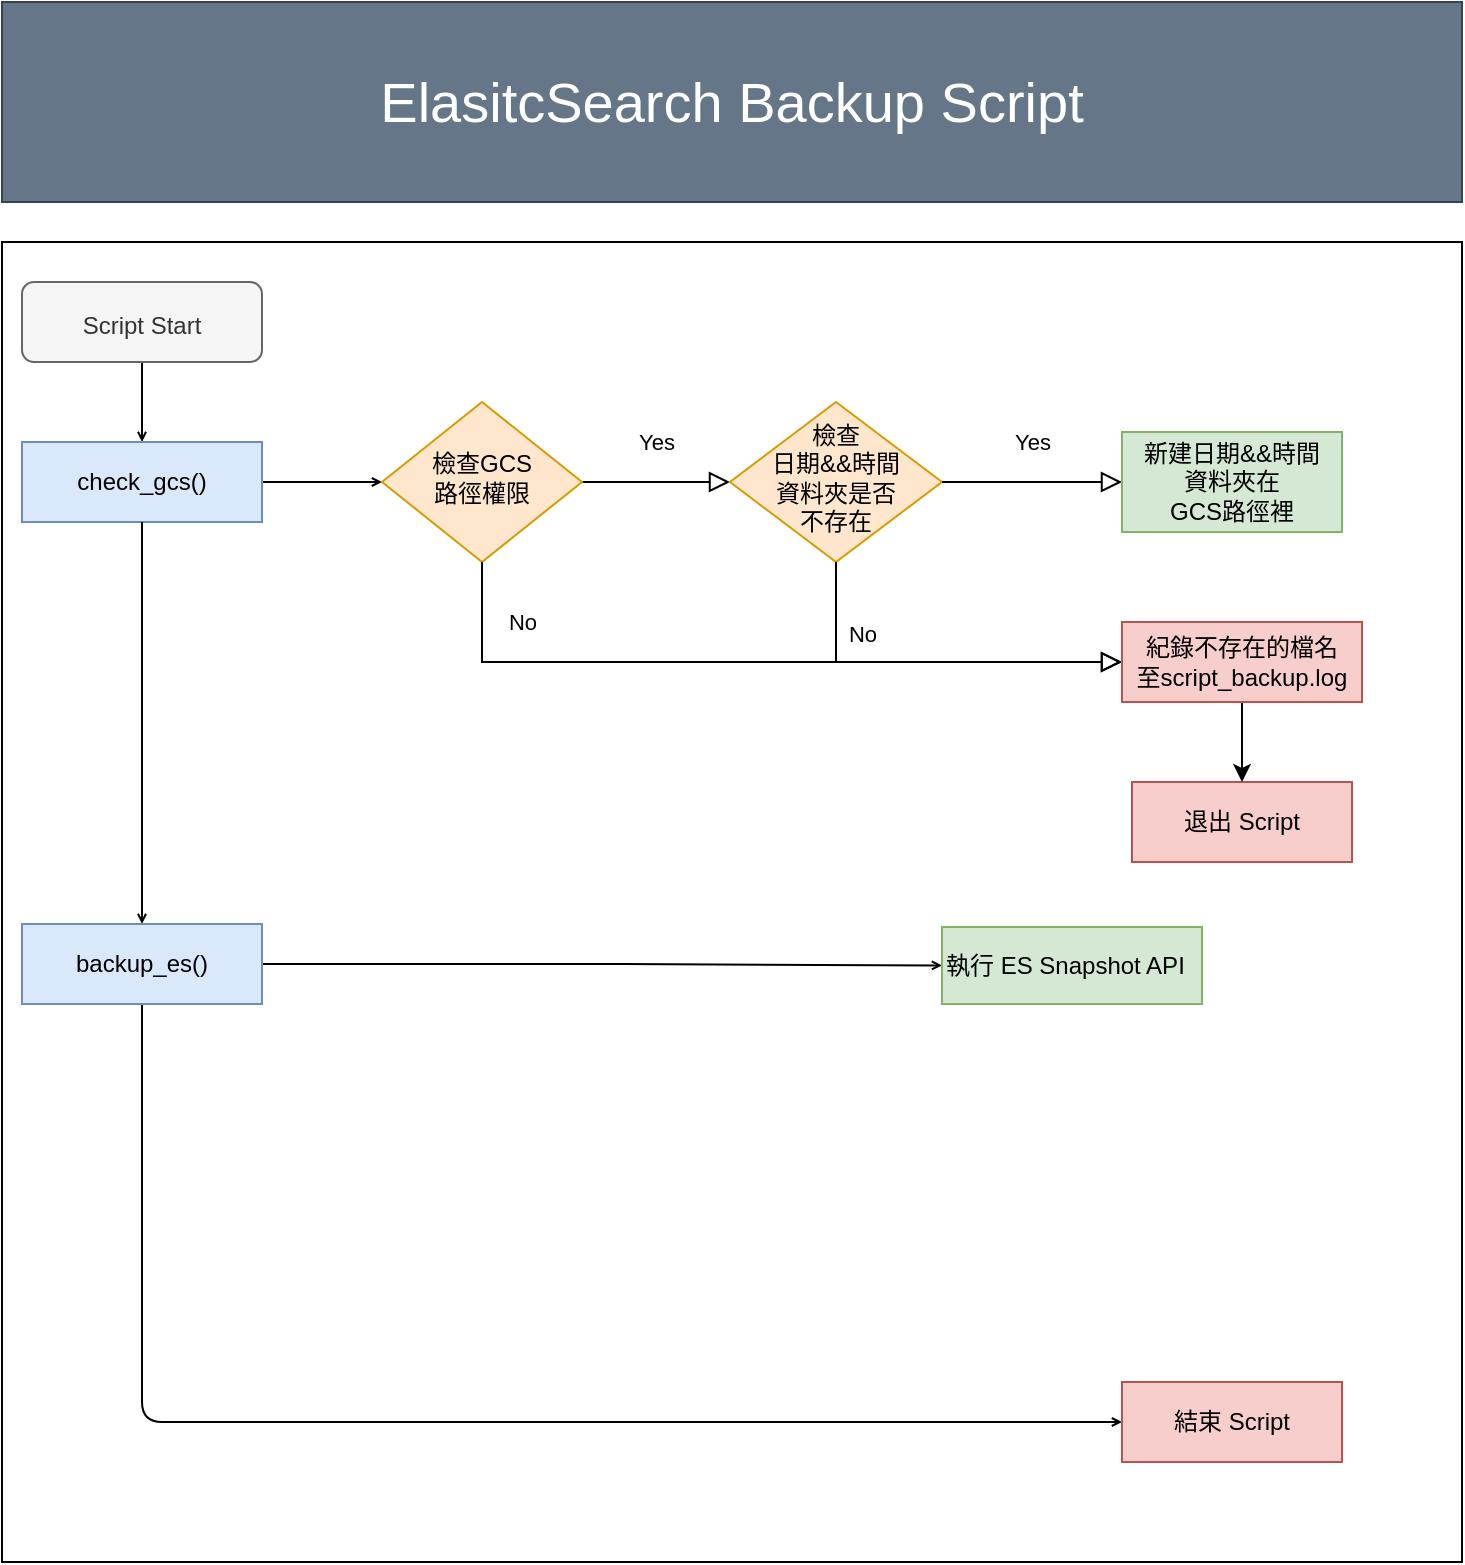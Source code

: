 <mxfile version="20.2.2" type="device"><diagram id="C5RBs43oDa-KdzZeNtuy" name="Page-1"><mxGraphModel dx="1422" dy="914" grid="1" gridSize="10" guides="1" tooltips="1" connect="1" arrows="1" fold="1" page="1" pageScale="1" pageWidth="827" pageHeight="1169" math="0" shadow="0"><root><mxCell id="WIyWlLk6GJQsqaUBKTNV-0"/><mxCell id="WIyWlLk6GJQsqaUBKTNV-1" parent="WIyWlLk6GJQsqaUBKTNV-0"/><mxCell id="GR00iF3HD8nsuw-ppYai-41" value="" style="rounded=0;whiteSpace=wrap;html=1;fontSize=16;" parent="WIyWlLk6GJQsqaUBKTNV-1" vertex="1"><mxGeometry x="50" y="130" width="730" height="660" as="geometry"/></mxCell><mxCell id="GR00iF3HD8nsuw-ppYai-0" value="&lt;font style=&quot;font-size: 28px;&quot;&gt;ElasitcSearch Backup Script&lt;/font&gt;" style="text;html=1;align=center;verticalAlign=middle;whiteSpace=wrap;rounded=0;fillColor=#647687;fontColor=#ffffff;strokeColor=#314354;" parent="WIyWlLk6GJQsqaUBKTNV-1" vertex="1"><mxGeometry x="50" y="10" width="730" height="100" as="geometry"/></mxCell><mxCell id="GR00iF3HD8nsuw-ppYai-8" style="edgeStyle=orthogonalEdgeStyle;jumpSize=2;orthogonalLoop=1;jettySize=auto;html=1;entryX=0.5;entryY=0;entryDx=0;entryDy=0;fontSize=12;endArrow=open;startSize=5;endSize=3;" parent="WIyWlLk6GJQsqaUBKTNV-1" source="GR00iF3HD8nsuw-ppYai-2" target="GR00iF3HD8nsuw-ppYai-3" edge="1"><mxGeometry relative="1" as="geometry"/></mxCell><mxCell id="GR00iF3HD8nsuw-ppYai-2" value="&lt;span style=&quot;font-size: 12px;&quot;&gt;Script Start&lt;/span&gt;" style="rounded=1;whiteSpace=wrap;html=1;fontSize=16;fillColor=#f5f5f5;fontColor=#333333;strokeColor=#666666;" parent="WIyWlLk6GJQsqaUBKTNV-1" vertex="1"><mxGeometry x="60" y="150" width="120" height="40" as="geometry"/></mxCell><mxCell id="GR00iF3HD8nsuw-ppYai-12" style="edgeStyle=orthogonalEdgeStyle;jumpSize=2;orthogonalLoop=1;jettySize=auto;html=1;entryX=0;entryY=0.5;entryDx=0;entryDy=0;fontSize=12;endArrow=open;startSize=5;endSize=3;" parent="WIyWlLk6GJQsqaUBKTNV-1" source="GR00iF3HD8nsuw-ppYai-3" target="GR00iF3HD8nsuw-ppYai-15" edge="1"><mxGeometry relative="1" as="geometry"><mxPoint x="264" y="250" as="targetPoint"/></mxGeometry></mxCell><mxCell id="GR00iF3HD8nsuw-ppYai-3" value="check_gcs()" style="rounded=0;whiteSpace=wrap;html=1;fontSize=12;glass=0;strokeWidth=1;shadow=0;fillColor=#dae8fc;strokeColor=#6c8ebf;" parent="WIyWlLk6GJQsqaUBKTNV-1" vertex="1"><mxGeometry x="60" y="230" width="120" height="40" as="geometry"/></mxCell><mxCell id="GR00iF3HD8nsuw-ppYai-11" value="Yes" style="rounded=0;html=1;jettySize=auto;orthogonalLoop=1;fontSize=11;endArrow=block;endFill=0;endSize=8;strokeWidth=1;shadow=0;labelBackgroundColor=none;edgeStyle=orthogonalEdgeStyle;exitX=1;exitY=0.5;exitDx=0;exitDy=0;startSize=6;entryX=0;entryY=0.5;entryDx=0;entryDy=0;" parent="WIyWlLk6GJQsqaUBKTNV-1" source="GR00iF3HD8nsuw-ppYai-15" target="GR00iF3HD8nsuw-ppYai-16" edge="1"><mxGeometry y="20" relative="1" as="geometry"><mxPoint as="offset"/><mxPoint x="390" y="250" as="sourcePoint"/><mxPoint x="420" y="250" as="targetPoint"/><Array as="points"/></mxGeometry></mxCell><mxCell id="GR00iF3HD8nsuw-ppYai-15" value="檢查GCS&lt;br&gt;路徑權限" style="rhombus;whiteSpace=wrap;html=1;shadow=0;fontFamily=Helvetica;fontSize=12;align=center;strokeWidth=1;spacing=6;spacingTop=-4;rounded=0;fillColor=#ffe6cc;strokeColor=#d79b00;" parent="WIyWlLk6GJQsqaUBKTNV-1" vertex="1"><mxGeometry x="240" y="210" width="100" height="80" as="geometry"/></mxCell><mxCell id="GR00iF3HD8nsuw-ppYai-16" value="檢查&lt;br&gt;日期&amp;amp;&amp;amp;時間&lt;br&gt;資料夾是否&lt;br&gt;不存在" style="rhombus;whiteSpace=wrap;html=1;shadow=0;fontFamily=Helvetica;fontSize=12;align=center;strokeWidth=1;spacing=6;spacingTop=-4;rounded=0;fillColor=#ffe6cc;strokeColor=#d79b00;" parent="WIyWlLk6GJQsqaUBKTNV-1" vertex="1"><mxGeometry x="414" y="210" width="106" height="80" as="geometry"/></mxCell><mxCell id="GR00iF3HD8nsuw-ppYai-18" value="Yes" style="rounded=0;html=1;jettySize=auto;orthogonalLoop=1;fontSize=11;endArrow=block;endFill=0;endSize=8;strokeWidth=1;shadow=0;labelBackgroundColor=none;edgeStyle=orthogonalEdgeStyle;exitX=1;exitY=0.5;exitDx=0;exitDy=0;startSize=6;entryX=0;entryY=0.5;entryDx=0;entryDy=0;" parent="WIyWlLk6GJQsqaUBKTNV-1" source="GR00iF3HD8nsuw-ppYai-16" target="GR00iF3HD8nsuw-ppYai-20" edge="1"><mxGeometry y="20" relative="1" as="geometry"><mxPoint as="offset"/><mxPoint x="540" y="270" as="sourcePoint"/><mxPoint x="560" y="250" as="targetPoint"/><Array as="points"/></mxGeometry></mxCell><mxCell id="GR00iF3HD8nsuw-ppYai-20" value="新建日期&amp;amp;&amp;amp;時間&lt;br&gt;資料夾在&lt;br&gt;GCS路徑裡" style="rounded=0;whiteSpace=wrap;html=1;fontSize=12;glass=0;strokeWidth=1;shadow=0;fillColor=#d5e8d4;strokeColor=#82b366;" parent="WIyWlLk6GJQsqaUBKTNV-1" vertex="1"><mxGeometry x="610" y="225" width="110" height="50" as="geometry"/></mxCell><mxCell id="GR00iF3HD8nsuw-ppYai-24" style="edgeStyle=orthogonalEdgeStyle;jumpSize=2;orthogonalLoop=1;jettySize=auto;html=1;exitX=0.5;exitY=1;exitDx=0;exitDy=0;fontSize=12;endArrow=open;startSize=5;endSize=3;" parent="WIyWlLk6GJQsqaUBKTNV-1" source="GR00iF3HD8nsuw-ppYai-20" target="GR00iF3HD8nsuw-ppYai-20" edge="1"><mxGeometry relative="1" as="geometry"/></mxCell><mxCell id="GR00iF3HD8nsuw-ppYai-27" value="No" style="rounded=0;html=1;jettySize=auto;orthogonalLoop=1;fontSize=11;endArrow=block;endFill=0;endSize=8;strokeWidth=1;shadow=0;labelBackgroundColor=none;edgeStyle=orthogonalEdgeStyle;exitX=0.5;exitY=1;exitDx=0;exitDy=0;startSize=6;entryX=0;entryY=0.5;entryDx=0;entryDy=0;" parent="WIyWlLk6GJQsqaUBKTNV-1" source="GR00iF3HD8nsuw-ppYai-16" target="VaFvA5CQQOCcZQBG1F6T-1" edge="1"><mxGeometry x="-0.628" y="13" relative="1" as="geometry"><mxPoint as="offset"/><mxPoint x="201.5" y="360" as="sourcePoint"/><mxPoint x="610" y="370" as="targetPoint"/><Array as="points"><mxPoint x="467" y="340"/></Array></mxGeometry></mxCell><mxCell id="GR00iF3HD8nsuw-ppYai-28" value="No" style="rounded=0;html=1;jettySize=auto;orthogonalLoop=1;fontSize=11;endArrow=block;endFill=0;endSize=8;strokeWidth=1;shadow=0;labelBackgroundColor=none;edgeStyle=orthogonalEdgeStyle;exitX=0.5;exitY=1;exitDx=0;exitDy=0;startSize=6;entryX=0;entryY=0.5;entryDx=0;entryDy=0;" parent="WIyWlLk6GJQsqaUBKTNV-1" source="GR00iF3HD8nsuw-ppYai-15" target="VaFvA5CQQOCcZQBG1F6T-1" edge="1"><mxGeometry x="-0.622" y="20" relative="1" as="geometry"><mxPoint as="offset"/><mxPoint x="277" y="300" as="sourcePoint"/><mxPoint x="610" y="370" as="targetPoint"/><Array as="points"><mxPoint x="290" y="340"/></Array></mxGeometry></mxCell><mxCell id="GR00iF3HD8nsuw-ppYai-29" style="edgeStyle=orthogonalEdgeStyle;jumpSize=2;orthogonalLoop=1;jettySize=auto;html=1;entryX=0.5;entryY=0;entryDx=0;entryDy=0;fontSize=12;endArrow=open;startSize=5;endSize=3;exitX=0.5;exitY=1;exitDx=0;exitDy=0;" parent="WIyWlLk6GJQsqaUBKTNV-1" source="GR00iF3HD8nsuw-ppYai-3" target="GR00iF3HD8nsuw-ppYai-30" edge="1"><mxGeometry relative="1" as="geometry"><mxPoint x="120" y="390" as="sourcePoint"/></mxGeometry></mxCell><mxCell id="GR00iF3HD8nsuw-ppYai-32" style="edgeStyle=orthogonalEdgeStyle;jumpSize=2;orthogonalLoop=1;jettySize=auto;html=1;entryX=0;entryY=0.5;entryDx=0;entryDy=0;fontSize=12;endArrow=open;startSize=5;endSize=3;" parent="WIyWlLk6GJQsqaUBKTNV-1" source="GR00iF3HD8nsuw-ppYai-30" target="GR00iF3HD8nsuw-ppYai-36" edge="1"><mxGeometry relative="1" as="geometry"><mxPoint x="240" y="491" as="targetPoint"/></mxGeometry></mxCell><mxCell id="GR00iF3HD8nsuw-ppYai-44" style="edgeStyle=orthogonalEdgeStyle;jumpSize=2;orthogonalLoop=1;jettySize=auto;html=1;entryX=0;entryY=0.5;entryDx=0;entryDy=0;fontSize=12;endArrow=open;startSize=5;endSize=3;" parent="WIyWlLk6GJQsqaUBKTNV-1" source="GR00iF3HD8nsuw-ppYai-30" target="GR00iF3HD8nsuw-ppYai-42" edge="1"><mxGeometry relative="1" as="geometry"><Array as="points"><mxPoint x="120" y="720"/></Array></mxGeometry></mxCell><mxCell id="GR00iF3HD8nsuw-ppYai-30" value="backup_es()" style="rounded=0;whiteSpace=wrap;html=1;fontSize=12;glass=0;strokeWidth=1;shadow=0;fillColor=#dae8fc;strokeColor=#6c8ebf;" parent="WIyWlLk6GJQsqaUBKTNV-1" vertex="1"><mxGeometry x="60" y="471" width="120" height="40" as="geometry"/></mxCell><mxCell id="GR00iF3HD8nsuw-ppYai-36" value="執行 ES Snapshot API&amp;nbsp;" style="rounded=0;whiteSpace=wrap;html=1;fontSize=12;glass=0;strokeWidth=1;shadow=0;fillColor=#d5e8d4;strokeColor=#82b366;align=left;" parent="WIyWlLk6GJQsqaUBKTNV-1" vertex="1"><mxGeometry x="520" y="472.5" width="130" height="38.5" as="geometry"/></mxCell><mxCell id="GR00iF3HD8nsuw-ppYai-42" value="結束 Script" style="rounded=0;whiteSpace=wrap;html=1;fontSize=12;glass=0;strokeWidth=1;shadow=0;fillColor=#f8cecc;strokeColor=#b85450;" parent="WIyWlLk6GJQsqaUBKTNV-1" vertex="1"><mxGeometry x="610" y="700" width="110" height="40" as="geometry"/></mxCell><mxCell id="VaFvA5CQQOCcZQBG1F6T-0" value="退出 Script" style="rounded=0;whiteSpace=wrap;html=1;fontSize=12;glass=0;strokeWidth=1;shadow=0;fillColor=#f8cecc;strokeColor=#b85450;" parent="WIyWlLk6GJQsqaUBKTNV-1" vertex="1"><mxGeometry x="615" y="400" width="110" height="40" as="geometry"/></mxCell><mxCell id="VaFvA5CQQOCcZQBG1F6T-3" style="edgeStyle=orthogonalEdgeStyle;rounded=0;orthogonalLoop=1;jettySize=auto;html=1;" parent="WIyWlLk6GJQsqaUBKTNV-1" source="VaFvA5CQQOCcZQBG1F6T-1" target="VaFvA5CQQOCcZQBG1F6T-0" edge="1"><mxGeometry relative="1" as="geometry"/></mxCell><mxCell id="VaFvA5CQQOCcZQBG1F6T-1" value="紀錄不存在的檔名&lt;br&gt;至script_backup.log" style="rounded=0;whiteSpace=wrap;html=1;fontSize=12;glass=0;strokeWidth=1;shadow=0;fillColor=#f8cecc;strokeColor=#b85450;" parent="WIyWlLk6GJQsqaUBKTNV-1" vertex="1"><mxGeometry x="610" y="320" width="120" height="40" as="geometry"/></mxCell></root></mxGraphModel></diagram></mxfile>